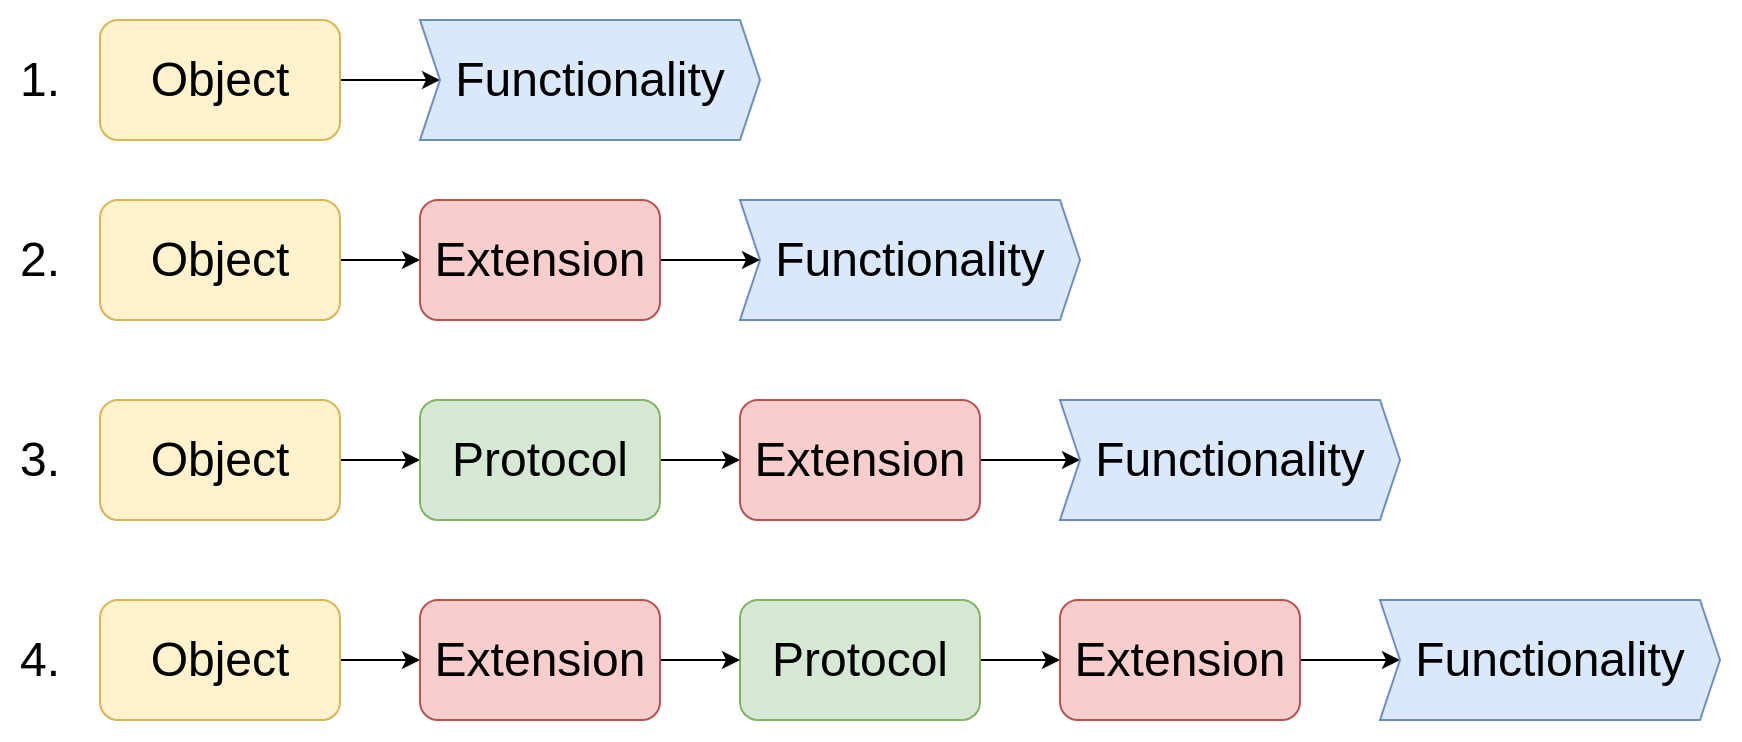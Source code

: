 <mxfile version="13.7.5" type="device"><diagram id="UfKYWSJZIKF5Q0buX0hU" name="Page-1"><mxGraphModel dx="946" dy="680" grid="1" gridSize="10" guides="1" tooltips="1" connect="1" arrows="1" fold="1" page="1" pageScale="1" pageWidth="850" pageHeight="1100" math="0" shadow="0"><root><mxCell id="0"/><mxCell id="1" parent="0"/><mxCell id="LCJiGa9tON4EwsmHnnKs-31" value="" style="rounded=0;whiteSpace=wrap;html=1;strokeColor=none;" vertex="1" parent="1"><mxGeometry x="40" y="80" width="870" height="80" as="geometry"/></mxCell><mxCell id="LCJiGa9tON4EwsmHnnKs-30" value="" style="rounded=0;whiteSpace=wrap;html=1;strokeColor=none;" vertex="1" parent="1"><mxGeometry x="40" y="170" width="870" height="80" as="geometry"/></mxCell><mxCell id="LCJiGa9tON4EwsmHnnKs-29" value="" style="rounded=0;whiteSpace=wrap;html=1;strokeColor=none;" vertex="1" parent="1"><mxGeometry x="40" y="270" width="870" height="80" as="geometry"/></mxCell><mxCell id="LCJiGa9tON4EwsmHnnKs-28" value="" style="rounded=0;whiteSpace=wrap;html=1;strokeColor=none;" vertex="1" parent="1"><mxGeometry x="40" y="370" width="870" height="80" as="geometry"/></mxCell><mxCell id="LCJiGa9tON4EwsmHnnKs-4" style="edgeStyle=orthogonalEdgeStyle;rounded=0;orthogonalLoop=1;jettySize=auto;html=1;exitX=1;exitY=0.5;exitDx=0;exitDy=0;" edge="1" parent="1" source="LCJiGa9tON4EwsmHnnKs-1" target="LCJiGa9tON4EwsmHnnKs-3"><mxGeometry relative="1" as="geometry"/></mxCell><mxCell id="LCJiGa9tON4EwsmHnnKs-1" value="&lt;font style=&quot;font-size: 24px&quot;&gt;Object&lt;/font&gt;" style="rounded=1;whiteSpace=wrap;html=1;fillColor=#fff2cc;strokeColor=#d6b656;" vertex="1" parent="1"><mxGeometry x="90" y="90" width="120" height="60" as="geometry"/></mxCell><mxCell id="LCJiGa9tON4EwsmHnnKs-3" value="&lt;font style=&quot;font-size: 24px&quot;&gt;Functionality&lt;/font&gt;" style="shape=step;perimeter=stepPerimeter;whiteSpace=wrap;html=1;fixedSize=1;size=10;fillColor=#dae8fc;strokeColor=#6c8ebf;" vertex="1" parent="1"><mxGeometry x="250" y="90" width="170" height="60" as="geometry"/></mxCell><mxCell id="LCJiGa9tON4EwsmHnnKs-13" style="edgeStyle=orthogonalEdgeStyle;rounded=0;orthogonalLoop=1;jettySize=auto;html=1;exitX=1;exitY=0.5;exitDx=0;exitDy=0;entryX=0;entryY=0.5;entryDx=0;entryDy=0;" edge="1" parent="1" source="LCJiGa9tON4EwsmHnnKs-6" target="LCJiGa9tON4EwsmHnnKs-8"><mxGeometry relative="1" as="geometry"/></mxCell><mxCell id="LCJiGa9tON4EwsmHnnKs-6" value="&lt;font style=&quot;font-size: 24px&quot;&gt;Object&lt;/font&gt;" style="rounded=1;whiteSpace=wrap;html=1;fillColor=#fff2cc;strokeColor=#d6b656;" vertex="1" parent="1"><mxGeometry x="90" y="180" width="120" height="60" as="geometry"/></mxCell><mxCell id="LCJiGa9tON4EwsmHnnKs-7" value="&lt;font style=&quot;font-size: 24px&quot;&gt;Functionality&lt;/font&gt;" style="shape=step;perimeter=stepPerimeter;whiteSpace=wrap;html=1;fixedSize=1;size=10;fillColor=#dae8fc;strokeColor=#6c8ebf;" vertex="1" parent="1"><mxGeometry x="410" y="180" width="170" height="60" as="geometry"/></mxCell><mxCell id="LCJiGa9tON4EwsmHnnKs-14" style="edgeStyle=orthogonalEdgeStyle;rounded=0;orthogonalLoop=1;jettySize=auto;html=1;exitX=1;exitY=0.5;exitDx=0;exitDy=0;entryX=0;entryY=0.5;entryDx=0;entryDy=0;" edge="1" parent="1" source="LCJiGa9tON4EwsmHnnKs-8" target="LCJiGa9tON4EwsmHnnKs-7"><mxGeometry relative="1" as="geometry"/></mxCell><mxCell id="LCJiGa9tON4EwsmHnnKs-8" value="&lt;font style=&quot;font-size: 24px&quot;&gt;Extension&lt;/font&gt;" style="rounded=1;whiteSpace=wrap;html=1;fillColor=#f8cecc;strokeColor=#b85450;" vertex="1" parent="1"><mxGeometry x="250" y="180" width="120" height="60" as="geometry"/></mxCell><mxCell id="LCJiGa9tON4EwsmHnnKs-15" style="edgeStyle=orthogonalEdgeStyle;rounded=0;orthogonalLoop=1;jettySize=auto;html=1;exitX=1;exitY=0.5;exitDx=0;exitDy=0;entryX=0;entryY=0.5;entryDx=0;entryDy=0;" edge="1" parent="1" source="LCJiGa9tON4EwsmHnnKs-9" target="LCJiGa9tON4EwsmHnnKs-10"><mxGeometry relative="1" as="geometry"/></mxCell><mxCell id="LCJiGa9tON4EwsmHnnKs-9" value="&lt;font style=&quot;font-size: 24px&quot;&gt;Object&lt;/font&gt;" style="rounded=1;whiteSpace=wrap;html=1;fillColor=#fff2cc;strokeColor=#d6b656;" vertex="1" parent="1"><mxGeometry x="90" y="280" width="120" height="60" as="geometry"/></mxCell><mxCell id="LCJiGa9tON4EwsmHnnKs-16" style="edgeStyle=orthogonalEdgeStyle;rounded=0;orthogonalLoop=1;jettySize=auto;html=1;exitX=1;exitY=0.5;exitDx=0;exitDy=0;entryX=0;entryY=0.5;entryDx=0;entryDy=0;" edge="1" parent="1" source="LCJiGa9tON4EwsmHnnKs-10" target="LCJiGa9tON4EwsmHnnKs-11"><mxGeometry relative="1" as="geometry"/></mxCell><mxCell id="LCJiGa9tON4EwsmHnnKs-10" value="&lt;font style=&quot;font-size: 24px&quot;&gt;Protocol&lt;/font&gt;" style="rounded=1;whiteSpace=wrap;html=1;fillColor=#d5e8d4;strokeColor=#82b366;" vertex="1" parent="1"><mxGeometry x="250" y="280" width="120" height="60" as="geometry"/></mxCell><mxCell id="LCJiGa9tON4EwsmHnnKs-17" style="edgeStyle=orthogonalEdgeStyle;rounded=0;orthogonalLoop=1;jettySize=auto;html=1;exitX=1;exitY=0.5;exitDx=0;exitDy=0;entryX=0;entryY=0.5;entryDx=0;entryDy=0;" edge="1" parent="1" source="LCJiGa9tON4EwsmHnnKs-11" target="LCJiGa9tON4EwsmHnnKs-12"><mxGeometry relative="1" as="geometry"/></mxCell><mxCell id="LCJiGa9tON4EwsmHnnKs-11" value="&lt;font style=&quot;font-size: 24px&quot;&gt;Extension&lt;/font&gt;" style="rounded=1;whiteSpace=wrap;html=1;fillColor=#f8cecc;strokeColor=#b85450;" vertex="1" parent="1"><mxGeometry x="410" y="280" width="120" height="60" as="geometry"/></mxCell><mxCell id="LCJiGa9tON4EwsmHnnKs-12" value="&lt;font style=&quot;font-size: 24px&quot;&gt;Functionality&lt;/font&gt;" style="shape=step;perimeter=stepPerimeter;whiteSpace=wrap;html=1;fixedSize=1;size=10;fillColor=#dae8fc;strokeColor=#6c8ebf;" vertex="1" parent="1"><mxGeometry x="570" y="280" width="170" height="60" as="geometry"/></mxCell><mxCell id="LCJiGa9tON4EwsmHnnKs-26" style="edgeStyle=orthogonalEdgeStyle;rounded=0;orthogonalLoop=1;jettySize=auto;html=1;exitX=1;exitY=0.5;exitDx=0;exitDy=0;" edge="1" parent="1" source="LCJiGa9tON4EwsmHnnKs-19" target="LCJiGa9tON4EwsmHnnKs-25"><mxGeometry relative="1" as="geometry"/></mxCell><mxCell id="LCJiGa9tON4EwsmHnnKs-19" value="&lt;font style=&quot;font-size: 24px&quot;&gt;Object&lt;/font&gt;" style="rounded=1;whiteSpace=wrap;html=1;fillColor=#fff2cc;strokeColor=#d6b656;" vertex="1" parent="1"><mxGeometry x="90" y="380" width="120" height="60" as="geometry"/></mxCell><mxCell id="LCJiGa9tON4EwsmHnnKs-20" style="edgeStyle=orthogonalEdgeStyle;rounded=0;orthogonalLoop=1;jettySize=auto;html=1;exitX=1;exitY=0.5;exitDx=0;exitDy=0;entryX=0;entryY=0.5;entryDx=0;entryDy=0;" edge="1" parent="1" source="LCJiGa9tON4EwsmHnnKs-21" target="LCJiGa9tON4EwsmHnnKs-23"><mxGeometry relative="1" as="geometry"/></mxCell><mxCell id="LCJiGa9tON4EwsmHnnKs-21" value="&lt;font style=&quot;font-size: 24px&quot;&gt;Protocol&lt;/font&gt;" style="rounded=1;whiteSpace=wrap;html=1;fillColor=#d5e8d4;strokeColor=#82b366;" vertex="1" parent="1"><mxGeometry x="410" y="380" width="120" height="60" as="geometry"/></mxCell><mxCell id="LCJiGa9tON4EwsmHnnKs-22" style="edgeStyle=orthogonalEdgeStyle;rounded=0;orthogonalLoop=1;jettySize=auto;html=1;exitX=1;exitY=0.5;exitDx=0;exitDy=0;entryX=0;entryY=0.5;entryDx=0;entryDy=0;" edge="1" parent="1" source="LCJiGa9tON4EwsmHnnKs-23" target="LCJiGa9tON4EwsmHnnKs-24"><mxGeometry relative="1" as="geometry"/></mxCell><mxCell id="LCJiGa9tON4EwsmHnnKs-23" value="&lt;font style=&quot;font-size: 24px&quot;&gt;Extension&lt;/font&gt;" style="rounded=1;whiteSpace=wrap;html=1;fillColor=#f8cecc;strokeColor=#b85450;" vertex="1" parent="1"><mxGeometry x="570" y="380" width="120" height="60" as="geometry"/></mxCell><mxCell id="LCJiGa9tON4EwsmHnnKs-24" value="&lt;font style=&quot;font-size: 24px&quot;&gt;Functionality&lt;/font&gt;" style="shape=step;perimeter=stepPerimeter;whiteSpace=wrap;html=1;fixedSize=1;size=10;fillColor=#dae8fc;strokeColor=#6c8ebf;" vertex="1" parent="1"><mxGeometry x="730" y="380" width="170" height="60" as="geometry"/></mxCell><mxCell id="LCJiGa9tON4EwsmHnnKs-27" style="edgeStyle=orthogonalEdgeStyle;rounded=0;orthogonalLoop=1;jettySize=auto;html=1;exitX=1;exitY=0.5;exitDx=0;exitDy=0;entryX=0;entryY=0.5;entryDx=0;entryDy=0;" edge="1" parent="1" source="LCJiGa9tON4EwsmHnnKs-25" target="LCJiGa9tON4EwsmHnnKs-21"><mxGeometry relative="1" as="geometry"/></mxCell><mxCell id="LCJiGa9tON4EwsmHnnKs-25" value="&lt;font style=&quot;font-size: 24px&quot;&gt;Extension&lt;/font&gt;" style="rounded=1;whiteSpace=wrap;html=1;fillColor=#f8cecc;strokeColor=#b85450;" vertex="1" parent="1"><mxGeometry x="250" y="380" width="120" height="60" as="geometry"/></mxCell><mxCell id="LCJiGa9tON4EwsmHnnKs-32" value="&lt;font style=&quot;font-size: 24px&quot;&gt;1.&lt;/font&gt;" style="text;html=1;strokeColor=none;fillColor=none;align=center;verticalAlign=middle;whiteSpace=wrap;rounded=0;" vertex="1" parent="1"><mxGeometry x="40" y="110" width="40" height="20" as="geometry"/></mxCell><mxCell id="LCJiGa9tON4EwsmHnnKs-34" value="&lt;font style=&quot;font-size: 24px&quot;&gt;2.&lt;/font&gt;" style="text;html=1;strokeColor=none;fillColor=none;align=center;verticalAlign=middle;whiteSpace=wrap;rounded=0;" vertex="1" parent="1"><mxGeometry x="40" y="200" width="40" height="20" as="geometry"/></mxCell><mxCell id="LCJiGa9tON4EwsmHnnKs-35" value="&lt;font style=&quot;font-size: 24px&quot;&gt;3.&lt;/font&gt;&lt;span style=&quot;color: rgba(0 , 0 , 0 , 0) ; font-family: monospace ; font-size: 0px&quot;&gt;%3CmxGraphModel%3E%3Croot%3E%3CmxCell%20id%3D%220%22%2F%3E%3CmxCell%20id%3D%221%22%20parent%3D%220%22%2F%3E%3CmxCell%20id%3D%222%22%20value%3D%22%26lt%3Bfont%20style%3D%26quot%3Bfont-size%3A%2024px%26quot%3B%26gt%3B1.%26lt%3B%2Ffont%26gt%3B%22%20style%3D%22text%3Bhtml%3D1%3BstrokeColor%3Dnone%3BfillColor%3Dnone%3Balign%3Dcenter%3BverticalAlign%3Dmiddle%3BwhiteSpace%3Dwrap%3Brounded%3D0%3B%22%20vertex%3D%221%22%20parent%3D%221%22%3E%3CmxGeometry%20x%3D%2240%22%20y%3D%22110%22%20width%3D%2240%22%20height%3D%2220%22%20as%3D%22geometry%22%2F%3E%3C%2FmxCell%3E%3C%2Froot%3E%3C%2FmxGraphModel%3E&lt;/span&gt;" style="text;html=1;strokeColor=none;fillColor=none;align=center;verticalAlign=middle;whiteSpace=wrap;rounded=0;" vertex="1" parent="1"><mxGeometry x="40" y="300" width="40" height="20" as="geometry"/></mxCell><mxCell id="LCJiGa9tON4EwsmHnnKs-36" value="&lt;font style=&quot;font-size: 24px&quot;&gt;4.&lt;/font&gt;" style="text;html=1;strokeColor=none;fillColor=none;align=center;verticalAlign=middle;whiteSpace=wrap;rounded=0;" vertex="1" parent="1"><mxGeometry x="40" y="400" width="40" height="20" as="geometry"/></mxCell></root></mxGraphModel></diagram></mxfile>